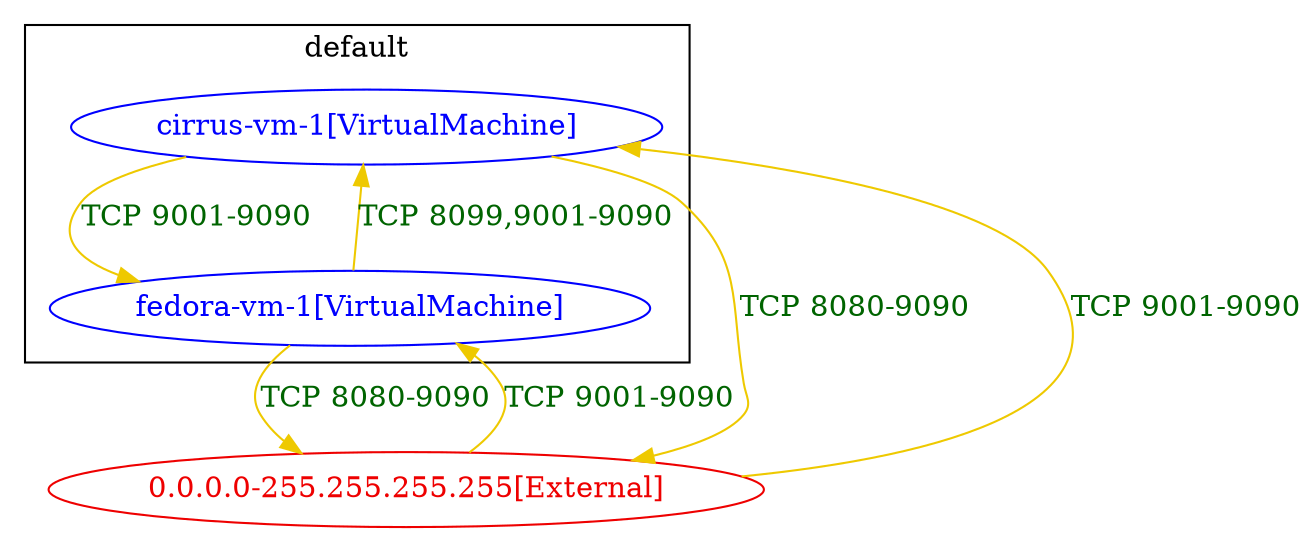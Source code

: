 digraph {
	subgraph "cluster_default" {
		color="black"
		fontcolor="black"
		"default/cirrus-vm-1[VirtualMachine]" [label="cirrus-vm-1[VirtualMachine]" color="blue" fontcolor="blue"]
		"default/fedora-vm-1[VirtualMachine]" [label="fedora-vm-1[VirtualMachine]" color="blue" fontcolor="blue"]
		label="default"
	}
	"0.0.0.0-255.255.255.255[External]" [label="0.0.0.0-255.255.255.255[External]" color="red2" fontcolor="red2"]
	"0.0.0.0-255.255.255.255[External]" -> "default/cirrus-vm-1[VirtualMachine]" [label="TCP 9001-9090" color="gold2" fontcolor="darkgreen" weight=0.5]
	"0.0.0.0-255.255.255.255[External]" -> "default/fedora-vm-1[VirtualMachine]" [label="TCP 9001-9090" color="gold2" fontcolor="darkgreen" weight=0.5]
	"default/cirrus-vm-1[VirtualMachine]" -> "0.0.0.0-255.255.255.255[External]" [label="TCP 8080-9090" color="gold2" fontcolor="darkgreen" weight=1]
	"default/cirrus-vm-1[VirtualMachine]" -> "default/fedora-vm-1[VirtualMachine]" [label="TCP 9001-9090" color="gold2" fontcolor="darkgreen" weight=0.5]
	"default/fedora-vm-1[VirtualMachine]" -> "0.0.0.0-255.255.255.255[External]" [label="TCP 8080-9090" color="gold2" fontcolor="darkgreen" weight=1]
	"default/fedora-vm-1[VirtualMachine]" -> "default/cirrus-vm-1[VirtualMachine]" [label="TCP 8099,9001-9090" color="gold2" fontcolor="darkgreen" weight=1]
}